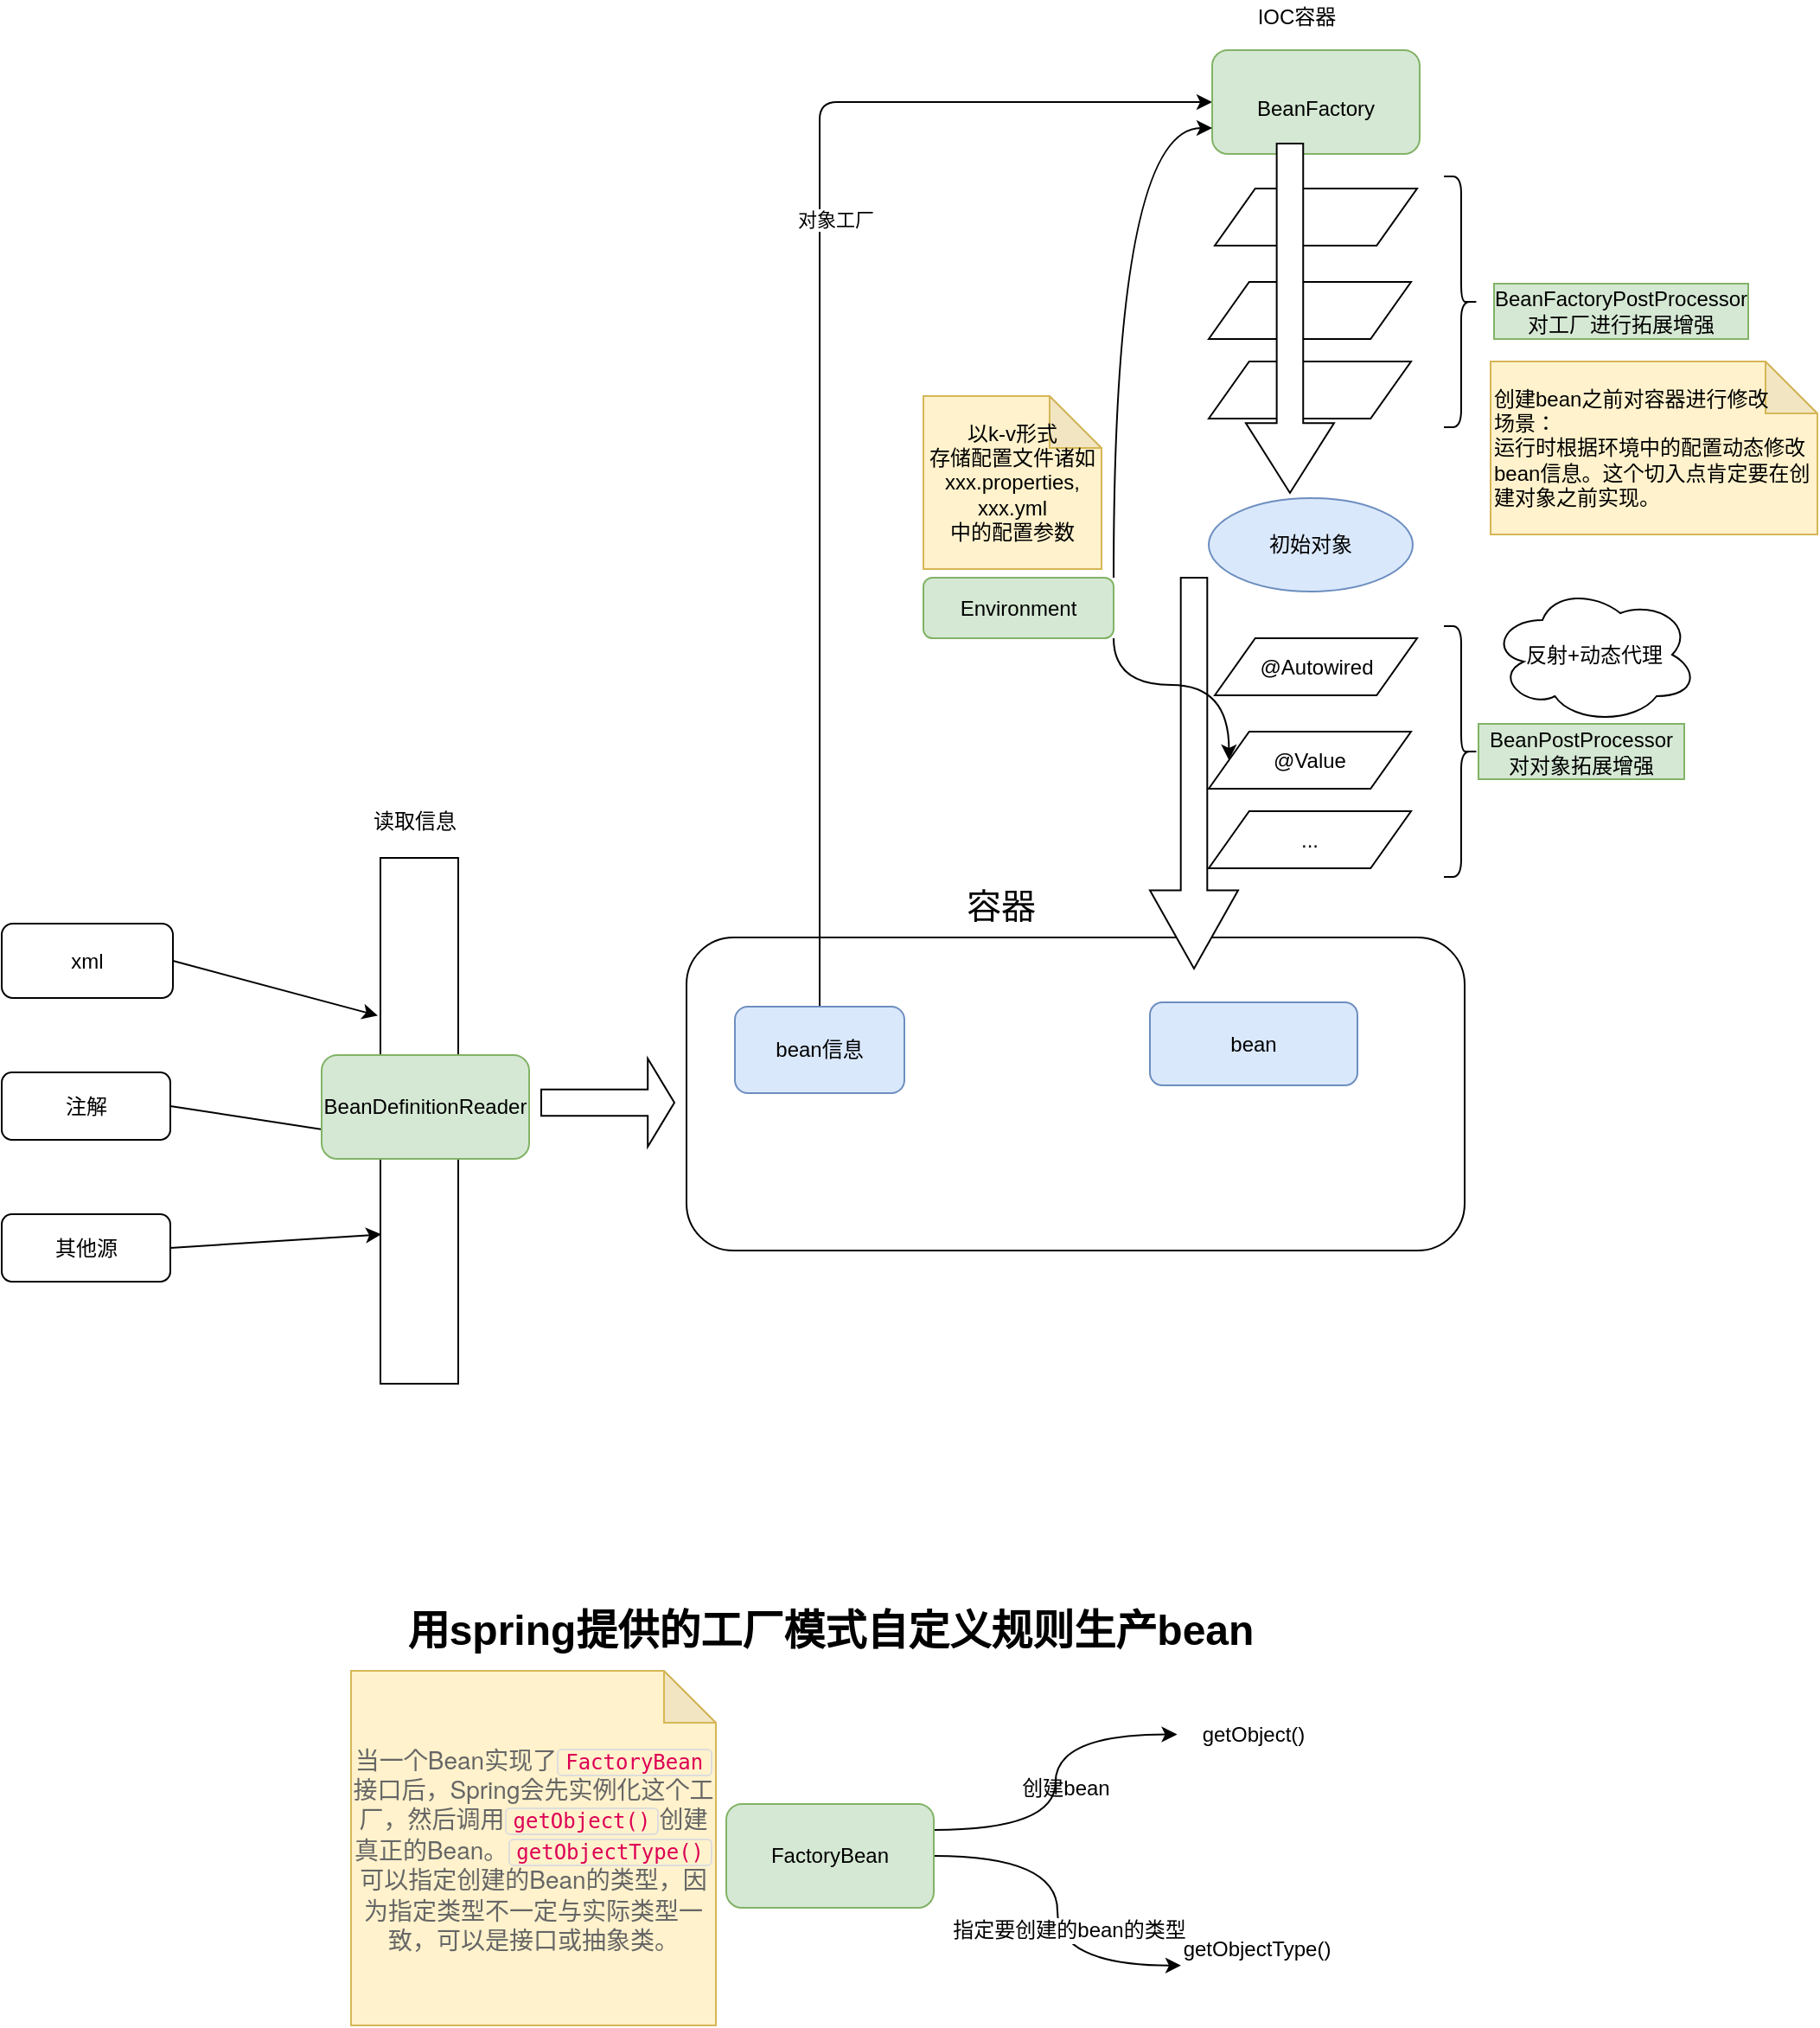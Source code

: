 <mxfile version="13.3.1" type="github">
  <diagram id="XMMN3ruAPS4kzazKu4z4" name="第 1 页">
    <mxGraphModel dx="1624" dy="2121" grid="0" gridSize="10" guides="1" tooltips="1" connect="1" arrows="1" fold="1" page="1" pageScale="1" pageWidth="827" pageHeight="1169" math="0" shadow="0">
      <root>
        <mxCell id="0" />
        <mxCell id="1" parent="0" />
        <mxCell id="tXw_B3i7SKCKz7nnWvIf-1" value="" style="rounded=1;whiteSpace=wrap;html=1;" vertex="1" parent="1">
          <mxGeometry x="233" y="89" width="450" height="181" as="geometry" />
        </mxCell>
        <mxCell id="tXw_B3i7SKCKz7nnWvIf-18" style="edgeStyle=orthogonalEdgeStyle;rounded=1;orthogonalLoop=1;jettySize=auto;html=1;exitX=0.5;exitY=0;exitDx=0;exitDy=0;entryX=0;entryY=0.5;entryDx=0;entryDy=0;" edge="1" parent="1" source="tXw_B3i7SKCKz7nnWvIf-2" target="tXw_B3i7SKCKz7nnWvIf-35">
          <mxGeometry relative="1" as="geometry">
            <mxPoint x="492" y="-137.5" as="targetPoint" />
          </mxGeometry>
        </mxCell>
        <mxCell id="tXw_B3i7SKCKz7nnWvIf-23" value="对象工厂" style="edgeLabel;html=1;align=center;verticalAlign=middle;resizable=0;points=[];" vertex="1" connectable="0" parent="tXw_B3i7SKCKz7nnWvIf-18">
          <mxGeometry x="0.104" y="-45" relative="1" as="geometry">
            <mxPoint x="-35.95" y="-40.88" as="offset" />
          </mxGeometry>
        </mxCell>
        <mxCell id="tXw_B3i7SKCKz7nnWvIf-2" value="bean信息" style="rounded=1;whiteSpace=wrap;html=1;fillColor=#dae8fc;strokeColor=#6c8ebf;" vertex="1" parent="1">
          <mxGeometry x="261" y="129" width="98" height="50" as="geometry" />
        </mxCell>
        <mxCell id="tXw_B3i7SKCKz7nnWvIf-8" style="rounded=0;orthogonalLoop=1;jettySize=auto;html=1;exitX=1;exitY=0.5;exitDx=0;exitDy=0;entryX=-0.033;entryY=0.3;entryDx=0;entryDy=0;entryPerimeter=0;" edge="1" parent="1" source="tXw_B3i7SKCKz7nnWvIf-3" target="tXw_B3i7SKCKz7nnWvIf-6">
          <mxGeometry relative="1" as="geometry" />
        </mxCell>
        <mxCell id="tXw_B3i7SKCKz7nnWvIf-3" value="xml" style="rounded=1;whiteSpace=wrap;html=1;" vertex="1" parent="1">
          <mxGeometry x="-163" y="81" width="99" height="43" as="geometry" />
        </mxCell>
        <mxCell id="tXw_B3i7SKCKz7nnWvIf-9" style="edgeStyle=none;rounded=0;orthogonalLoop=1;jettySize=auto;html=1;exitX=1;exitY=0.5;exitDx=0;exitDy=0;entryX=0.027;entryY=0.534;entryDx=0;entryDy=0;entryPerimeter=0;" edge="1" parent="1" source="tXw_B3i7SKCKz7nnWvIf-4" target="tXw_B3i7SKCKz7nnWvIf-6">
          <mxGeometry relative="1" as="geometry" />
        </mxCell>
        <mxCell id="tXw_B3i7SKCKz7nnWvIf-4" value="注解" style="rounded=1;whiteSpace=wrap;html=1;" vertex="1" parent="1">
          <mxGeometry x="-163" y="167" width="97.5" height="39" as="geometry" />
        </mxCell>
        <mxCell id="tXw_B3i7SKCKz7nnWvIf-10" style="edgeStyle=none;rounded=0;orthogonalLoop=1;jettySize=auto;html=1;exitX=1;exitY=0.5;exitDx=0;exitDy=0;entryX=0.012;entryY=0.716;entryDx=0;entryDy=0;entryPerimeter=0;" edge="1" parent="1" source="tXw_B3i7SKCKz7nnWvIf-5" target="tXw_B3i7SKCKz7nnWvIf-6">
          <mxGeometry relative="1" as="geometry" />
        </mxCell>
        <mxCell id="tXw_B3i7SKCKz7nnWvIf-5" value="其他源" style="rounded=1;whiteSpace=wrap;html=1;" vertex="1" parent="1">
          <mxGeometry x="-163" y="249" width="97.5" height="39" as="geometry" />
        </mxCell>
        <mxCell id="tXw_B3i7SKCKz7nnWvIf-6" value="" style="rounded=0;whiteSpace=wrap;html=1;" vertex="1" parent="1">
          <mxGeometry x="56" y="43" width="45" height="304" as="geometry" />
        </mxCell>
        <mxCell id="tXw_B3i7SKCKz7nnWvIf-7" value="" style="shape=singleArrow;whiteSpace=wrap;html=1;" vertex="1" parent="1">
          <mxGeometry x="149" y="159" width="77" height="51" as="geometry" />
        </mxCell>
        <mxCell id="tXw_B3i7SKCKz7nnWvIf-11" value="读取信息" style="text;html=1;strokeColor=none;fillColor=none;align=center;verticalAlign=middle;whiteSpace=wrap;rounded=0;" vertex="1" parent="1">
          <mxGeometry x="51" y="12" width="50" height="20" as="geometry" />
        </mxCell>
        <mxCell id="tXw_B3i7SKCKz7nnWvIf-12" value="容器" style="text;html=1;strokeColor=none;fillColor=none;align=center;verticalAlign=middle;whiteSpace=wrap;rounded=0;fontSize=20;" vertex="1" parent="1">
          <mxGeometry x="390" y="60" width="50" height="20" as="geometry" />
        </mxCell>
        <mxCell id="tXw_B3i7SKCKz7nnWvIf-13" value="bean" style="rounded=1;whiteSpace=wrap;html=1;fillColor=#dae8fc;strokeColor=#6c8ebf;" vertex="1" parent="1">
          <mxGeometry x="501" y="126.5" width="120" height="48" as="geometry" />
        </mxCell>
        <mxCell id="tXw_B3i7SKCKz7nnWvIf-19" value="&lt;span&gt;@Autowired&lt;/span&gt;" style="shape=parallelogram;perimeter=parallelogramPerimeter;whiteSpace=wrap;html=1;" vertex="1" parent="1">
          <mxGeometry x="538.5" y="-84" width="117" height="33" as="geometry" />
        </mxCell>
        <mxCell id="tXw_B3i7SKCKz7nnWvIf-20" value="&lt;span&gt;@Value&lt;/span&gt;" style="shape=parallelogram;perimeter=parallelogramPerimeter;whiteSpace=wrap;html=1;" vertex="1" parent="1">
          <mxGeometry x="535" y="-30" width="117" height="33" as="geometry" />
        </mxCell>
        <mxCell id="tXw_B3i7SKCKz7nnWvIf-21" value="&lt;span&gt;...&lt;/span&gt;" style="shape=parallelogram;perimeter=parallelogramPerimeter;whiteSpace=wrap;html=1;" vertex="1" parent="1">
          <mxGeometry x="535" y="16" width="117" height="33" as="geometry" />
        </mxCell>
        <mxCell id="tXw_B3i7SKCKz7nnWvIf-22" value="" style="shape=singleArrow;direction=south;whiteSpace=wrap;html=1;" vertex="1" parent="1">
          <mxGeometry x="501" y="-119" width="51" height="226" as="geometry" />
        </mxCell>
        <mxCell id="tXw_B3i7SKCKz7nnWvIf-24" value="" style="shape=curlyBracket;whiteSpace=wrap;html=1;rounded=1;direction=west;" vertex="1" parent="1">
          <mxGeometry x="671" y="-91" width="20" height="145" as="geometry" />
        </mxCell>
        <mxCell id="tXw_B3i7SKCKz7nnWvIf-25" value="BeanPostProcessor&lt;br&gt;对对象拓展增强" style="text;html=1;strokeColor=#82b366;fillColor=#d5e8d4;align=center;verticalAlign=middle;whiteSpace=wrap;rounded=0;" vertex="1" parent="1">
          <mxGeometry x="691" y="-34.5" width="119" height="32" as="geometry" />
        </mxCell>
        <mxCell id="tXw_B3i7SKCKz7nnWvIf-35" value="&lt;span style=&quot;font-size: 12px&quot;&gt;BeanFactory&lt;/span&gt;" style="rounded=1;whiteSpace=wrap;html=1;fontSize=20;fillColor=#d5e8d4;strokeColor=#82b366;" vertex="1" parent="1">
          <mxGeometry x="537" y="-424" width="120" height="60" as="geometry" />
        </mxCell>
        <mxCell id="tXw_B3i7SKCKz7nnWvIf-42" value="" style="shape=parallelogram;perimeter=parallelogramPerimeter;whiteSpace=wrap;html=1;" vertex="1" parent="1">
          <mxGeometry x="538.5" y="-344" width="117" height="33" as="geometry" />
        </mxCell>
        <mxCell id="tXw_B3i7SKCKz7nnWvIf-43" value="" style="shape=parallelogram;perimeter=parallelogramPerimeter;whiteSpace=wrap;html=1;" vertex="1" parent="1">
          <mxGeometry x="535" y="-290" width="117" height="33" as="geometry" />
        </mxCell>
        <mxCell id="tXw_B3i7SKCKz7nnWvIf-44" value="" style="shape=parallelogram;perimeter=parallelogramPerimeter;whiteSpace=wrap;html=1;" vertex="1" parent="1">
          <mxGeometry x="535" y="-244" width="117" height="33" as="geometry" />
        </mxCell>
        <mxCell id="tXw_B3i7SKCKz7nnWvIf-45" value="" style="shape=singleArrow;direction=south;whiteSpace=wrap;html=1;" vertex="1" parent="1">
          <mxGeometry x="556.47" y="-370" width="51" height="202" as="geometry" />
        </mxCell>
        <mxCell id="tXw_B3i7SKCKz7nnWvIf-46" value="" style="shape=curlyBracket;whiteSpace=wrap;html=1;rounded=1;direction=west;" vertex="1" parent="1">
          <mxGeometry x="671" y="-351" width="20" height="145" as="geometry" />
        </mxCell>
        <mxCell id="tXw_B3i7SKCKz7nnWvIf-47" value="BeanFactoryPostProcessor&lt;br&gt;对工厂进行拓展增强" style="text;html=1;strokeColor=#82b366;fillColor=#d5e8d4;align=center;verticalAlign=middle;whiteSpace=wrap;rounded=0;" vertex="1" parent="1">
          <mxGeometry x="700" y="-289" width="147" height="32" as="geometry" />
        </mxCell>
        <mxCell id="tXw_B3i7SKCKz7nnWvIf-48" value="初始对象" style="ellipse;whiteSpace=wrap;html=1;fontSize=12;fillColor=#dae8fc;strokeColor=#6c8ebf;" vertex="1" parent="1">
          <mxGeometry x="535" y="-165" width="118" height="54" as="geometry" />
        </mxCell>
        <mxCell id="tXw_B3i7SKCKz7nnWvIf-52" style="edgeStyle=orthogonalEdgeStyle;rounded=1;orthogonalLoop=1;jettySize=auto;html=1;exitX=1;exitY=1;exitDx=0;exitDy=0;entryX=0;entryY=0.5;entryDx=0;entryDy=0;fontSize=12;curved=1;" edge="1" parent="1" source="tXw_B3i7SKCKz7nnWvIf-51" target="tXw_B3i7SKCKz7nnWvIf-20">
          <mxGeometry relative="1" as="geometry">
            <mxPoint x="435" y="-16.5" as="targetPoint" />
          </mxGeometry>
        </mxCell>
        <mxCell id="tXw_B3i7SKCKz7nnWvIf-73" style="edgeStyle=orthogonalEdgeStyle;curved=1;rounded=1;orthogonalLoop=1;jettySize=auto;html=1;exitX=1;exitY=0;exitDx=0;exitDy=0;entryX=0;entryY=0.75;entryDx=0;entryDy=0;fontSize=12;" edge="1" parent="1" source="tXw_B3i7SKCKz7nnWvIf-51" target="tXw_B3i7SKCKz7nnWvIf-35">
          <mxGeometry relative="1" as="geometry" />
        </mxCell>
        <mxCell id="tXw_B3i7SKCKz7nnWvIf-51" value="Environment&lt;br&gt;" style="rounded=1;whiteSpace=wrap;html=1;fontSize=12;fillColor=#d5e8d4;strokeColor=#82b366;verticalAlign=middle;align=center;" vertex="1" parent="1">
          <mxGeometry x="370" y="-119" width="110" height="35" as="geometry" />
        </mxCell>
        <mxCell id="tXw_B3i7SKCKz7nnWvIf-54" value="&lt;span&gt;以k-v形式&lt;/span&gt;&lt;br&gt;&lt;span&gt;存储配置文件诸如xxx.properties,&lt;/span&gt;&lt;br&gt;&lt;span&gt;xxx.yml&lt;/span&gt;&lt;br&gt;&lt;span&gt;中的配置参数&lt;/span&gt;" style="shape=note;whiteSpace=wrap;html=1;backgroundOutline=1;darkOpacity=0.05;fontSize=12;align=center;fillColor=#fff2cc;strokeColor=#d6b656;" vertex="1" parent="1">
          <mxGeometry x="370" y="-224" width="103" height="100" as="geometry" />
        </mxCell>
        <mxCell id="tXw_B3i7SKCKz7nnWvIf-59" style="edgeStyle=orthogonalEdgeStyle;curved=1;rounded=1;orthogonalLoop=1;jettySize=auto;html=1;exitX=1;exitY=0.25;exitDx=0;exitDy=0;fontSize=12;entryX=0;entryY=0.5;entryDx=0;entryDy=0;" edge="1" parent="1" source="tXw_B3i7SKCKz7nnWvIf-55" target="tXw_B3i7SKCKz7nnWvIf-60">
          <mxGeometry relative="1" as="geometry">
            <mxPoint x="410.529" y="583.529" as="targetPoint" />
          </mxGeometry>
        </mxCell>
        <mxCell id="tXw_B3i7SKCKz7nnWvIf-67" style="edgeStyle=orthogonalEdgeStyle;curved=1;rounded=1;orthogonalLoop=1;jettySize=auto;html=1;exitX=1;exitY=0.5;exitDx=0;exitDy=0;entryX=0;entryY=0.75;entryDx=0;entryDy=0;fontSize=12;" edge="1" parent="1" source="tXw_B3i7SKCKz7nnWvIf-55" target="tXw_B3i7SKCKz7nnWvIf-66">
          <mxGeometry relative="1" as="geometry" />
        </mxCell>
        <mxCell id="tXw_B3i7SKCKz7nnWvIf-68" value="指定要创建的bean的类型" style="edgeLabel;html=1;align=center;verticalAlign=middle;resizable=0;points=[];fontSize=12;" vertex="1" connectable="0" parent="tXw_B3i7SKCKz7nnWvIf-67">
          <mxGeometry x="0.107" y="6" relative="1" as="geometry">
            <mxPoint as="offset" />
          </mxGeometry>
        </mxCell>
        <mxCell id="tXw_B3i7SKCKz7nnWvIf-55" value="FactoryBean" style="rounded=1;whiteSpace=wrap;html=1;fontSize=12;align=center;fillColor=#d5e8d4;strokeColor=#82b366;" vertex="1" parent="1">
          <mxGeometry x="256" y="590" width="120" height="60" as="geometry" />
        </mxCell>
        <mxCell id="tXw_B3i7SKCKz7nnWvIf-60" value="getObject()" style="text;html=1;strokeColor=none;fillColor=none;align=center;verticalAlign=middle;whiteSpace=wrap;rounded=0;" vertex="1" parent="1">
          <mxGeometry x="516.77" y="531.53" width="88.47" height="36.47" as="geometry" />
        </mxCell>
        <mxCell id="tXw_B3i7SKCKz7nnWvIf-61" value="&lt;span style=&quot;color: rgb(102, 102, 102); font-family: &amp;quot;helvetica neue&amp;quot;, helvetica, arial, sans-serif; font-size: 14px;&quot;&gt;当一个Bean实现了&lt;/span&gt;&lt;code style=&quot;font-family: consolas, monospace, serif; color: rgb(221, 0, 85); padding: 0px 4px; border: 1px solid rgb(221, 221, 221); border-radius: 3px; background-image: initial; background-position: initial; background-size: initial; background-repeat: initial; background-attachment: initial; background-origin: initial; background-clip: initial;&quot;&gt;FactoryBean&lt;/code&gt;&lt;span style=&quot;color: rgb(102, 102, 102); font-family: &amp;quot;helvetica neue&amp;quot;, helvetica, arial, sans-serif; font-size: 14px;&quot;&gt;接口后，Spring会先实例化这个工厂，然后调用&lt;/span&gt;&lt;code style=&quot;font-family: consolas, monospace, serif; color: rgb(221, 0, 85); padding: 0px 4px; border: 1px solid rgb(221, 221, 221); border-radius: 3px; background-image: initial; background-position: initial; background-size: initial; background-repeat: initial; background-attachment: initial; background-origin: initial; background-clip: initial;&quot;&gt;getObject()&lt;/code&gt;&lt;span style=&quot;color: rgb(102, 102, 102); font-family: &amp;quot;helvetica neue&amp;quot;, helvetica, arial, sans-serif; font-size: 14px;&quot;&gt;创建真正的Bean。&lt;/span&gt;&lt;code style=&quot;font-family: consolas, monospace, serif; color: rgb(221, 0, 85); padding: 0px 4px; border: 1px solid rgb(221, 221, 221); border-radius: 3px; background-image: initial; background-position: initial; background-size: initial; background-repeat: initial; background-attachment: initial; background-origin: initial; background-clip: initial;&quot;&gt;getObjectType()&lt;/code&gt;&lt;span style=&quot;color: rgb(102, 102, 102); font-family: &amp;quot;helvetica neue&amp;quot;, helvetica, arial, sans-serif; font-size: 14px;&quot;&gt;可以指定创建的Bean的类型，因为指定类型不一定与实际类型一致，可以是接口或抽象类。&lt;/span&gt;" style="shape=note;whiteSpace=wrap;html=1;backgroundOutline=1;darkOpacity=0.05;fontSize=12;align=center;fillColor=#fff2cc;strokeColor=#d6b656;labelBackgroundColor=none;" vertex="1" parent="1">
          <mxGeometry x="39" y="513" width="211" height="205" as="geometry" />
        </mxCell>
        <mxCell id="tXw_B3i7SKCKz7nnWvIf-62" value="IOC容器" style="text;html=1;strokeColor=none;fillColor=none;align=center;verticalAlign=middle;whiteSpace=wrap;rounded=0;fontSize=12;" vertex="1" parent="1">
          <mxGeometry x="558" y="-453" width="56" height="20" as="geometry" />
        </mxCell>
        <mxCell id="tXw_B3i7SKCKz7nnWvIf-64" value="用spring提供的工厂模式自定义规则生产bean" style="text;strokeColor=none;fillColor=none;html=1;fontSize=24;fontStyle=1;verticalAlign=middle;align=center;labelBackgroundColor=none;" vertex="1" parent="1">
          <mxGeometry x="46" y="460" width="540" height="60" as="geometry" />
        </mxCell>
        <mxCell id="tXw_B3i7SKCKz7nnWvIf-65" value="创建bean" style="text;html=1;align=center;verticalAlign=middle;resizable=0;points=[];autosize=1;fontSize=12;" vertex="1" parent="1">
          <mxGeometry x="422" y="572" width="60" height="18" as="geometry" />
        </mxCell>
        <mxCell id="tXw_B3i7SKCKz7nnWvIf-66" value="getObjectType()" style="text;html=1;strokeColor=none;fillColor=none;align=center;verticalAlign=middle;whiteSpace=wrap;rounded=0;" vertex="1" parent="1">
          <mxGeometry x="519" y="656" width="88.47" height="36.47" as="geometry" />
        </mxCell>
        <mxCell id="tXw_B3i7SKCKz7nnWvIf-70" value="创建bean之前对容器进行修改&lt;br&gt;场景：&lt;br&gt;运行时根据环境中的配置动态修改bean信息。这个切入点肯定要在创建对象之前实现。" style="shape=note;whiteSpace=wrap;html=1;backgroundOutline=1;darkOpacity=0.05;labelBackgroundColor=none;fontSize=12;align=left;fillColor=#fff2cc;strokeColor=#d6b656;" vertex="1" parent="1">
          <mxGeometry x="698" y="-244" width="189" height="100" as="geometry" />
        </mxCell>
        <mxCell id="tXw_B3i7SKCKz7nnWvIf-71" value="反射+动态代理" style="ellipse;shape=cloud;whiteSpace=wrap;html=1;labelBackgroundColor=none;fontSize=12;align=center;" vertex="1" parent="1">
          <mxGeometry x="698" y="-114.5" width="120" height="80" as="geometry" />
        </mxCell>
        <mxCell id="tXw_B3i7SKCKz7nnWvIf-72" value="&lt;span&gt;BeanDefinitionReader&lt;/span&gt;" style="rounded=1;whiteSpace=wrap;html=1;labelBackgroundColor=none;fontSize=12;align=center;fillColor=#d5e8d4;strokeColor=#82b366;" vertex="1" parent="1">
          <mxGeometry x="22" y="157" width="120" height="60" as="geometry" />
        </mxCell>
      </root>
    </mxGraphModel>
  </diagram>
</mxfile>
